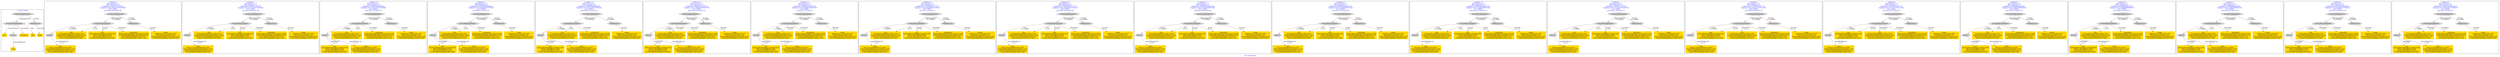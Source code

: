 digraph n0 {
fontcolor="blue"
remincross="true"
label="s16-s-hammer.xml"
subgraph cluster_0 {
label="1-correct model"
n2[style="filled",color="white",fillcolor="lightgray",label="CulturalHeritageObject1"];
n3[shape="plaintext",style="filled",fillcolor="gold",label="year"];
n4[style="filled",color="white",fillcolor="lightgray",label="Person1"];
n5[shape="plaintext",style="filled",fillcolor="gold",label="description"];
n6[shape="plaintext",style="filled",fillcolor="gold",label="title"];
n7[shape="plaintext",style="filled",fillcolor="gold",label="artist"];
n8[style="filled",color="white",fillcolor="lightgray",label="EuropeanaAggregation1"];
n9[style="filled",color="white",fillcolor="lightgray",label="WebResource1"];
n10[shape="plaintext",style="filled",fillcolor="gold",label="image"];
}
subgraph cluster_1 {
label="candidate 0\nlink coherence:1.0\nnode coherence:1.0\nconfidence:0.51891171428708\nmapping score:0.5729705714290266\ncost:7.99942\n-precision:0.88-recall:0.88"
n12[style="filled",color="white",fillcolor="lightgray",label="CulturalHeritageObject1"];
n13[style="filled",color="white",fillcolor="lightgray",label="Person1"];
n14[style="filled",color="white",fillcolor="lightgray",label="EuropeanaAggregation1"];
n15[style="filled",color="white",fillcolor="lightgray",label="WebResource1"];
n16[shape="plaintext",style="filled",fillcolor="gold",label="title\n[CulturalHeritageObject,title,0.379]\n[CulturalHeritageObject,description,0.342]\n[Person,biographicalInformation,0.22]\n[Person,nameOfThePerson,0.058]"];
n17[shape="plaintext",style="filled",fillcolor="gold",label="year\n[CulturalHeritageObject,created,0.387]\n[Person,dateOfBirth,0.295]\n[Person,dateOfDeath,0.231]\n[CulturalHeritageObject,title,0.086]"];
n18[shape="plaintext",style="filled",fillcolor="gold",label="description\n[CulturalHeritageObject,provenance,0.434]\n[CulturalHeritageObject,description,0.217]\n[CulturalHeritageObject,title,0.187]\n[CulturalHeritageObject,extent,0.162]"];
n19[shape="plaintext",style="filled",fillcolor="gold",label="image\n[WebResource,classLink,0.787]\n[Document,classLink,0.122]\n[CulturalHeritageObject,description,0.05]\n[CulturalHeritageObject,extent,0.042]"];
n20[shape="plaintext",style="filled",fillcolor="gold",label="artist\n[Person,nameOfThePerson,0.607]\n[CulturalHeritageObject,description,0.164]\n[Person,biographicalInformation,0.143]\n[CulturalHeritageObject,title,0.086]"];
}
subgraph cluster_2 {
label="candidate 1\nlink coherence:1.0\nnode coherence:1.0\nconfidence:0.51891171428708\nmapping score:0.5729705714290266\ncost:7.99959\n-precision:0.88-recall:0.88"
n22[style="filled",color="white",fillcolor="lightgray",label="CulturalHeritageObject1"];
n23[style="filled",color="white",fillcolor="lightgray",label="Person1"];
n24[style="filled",color="white",fillcolor="lightgray",label="EuropeanaAggregation1"];
n25[style="filled",color="white",fillcolor="lightgray",label="WebResource2"];
n26[shape="plaintext",style="filled",fillcolor="gold",label="image\n[WebResource,classLink,0.787]\n[Document,classLink,0.122]\n[CulturalHeritageObject,description,0.05]\n[CulturalHeritageObject,extent,0.042]"];
n27[shape="plaintext",style="filled",fillcolor="gold",label="title\n[CulturalHeritageObject,title,0.379]\n[CulturalHeritageObject,description,0.342]\n[Person,biographicalInformation,0.22]\n[Person,nameOfThePerson,0.058]"];
n28[shape="plaintext",style="filled",fillcolor="gold",label="year\n[CulturalHeritageObject,created,0.387]\n[Person,dateOfBirth,0.295]\n[Person,dateOfDeath,0.231]\n[CulturalHeritageObject,title,0.086]"];
n29[shape="plaintext",style="filled",fillcolor="gold",label="description\n[CulturalHeritageObject,provenance,0.434]\n[CulturalHeritageObject,description,0.217]\n[CulturalHeritageObject,title,0.187]\n[CulturalHeritageObject,extent,0.162]"];
n30[shape="plaintext",style="filled",fillcolor="gold",label="artist\n[Person,nameOfThePerson,0.607]\n[CulturalHeritageObject,description,0.164]\n[Person,biographicalInformation,0.143]\n[CulturalHeritageObject,title,0.086]"];
}
subgraph cluster_3 {
label="candidate 10\nlink coherence:1.0\nnode coherence:1.0\nconfidence:0.4876006295992406\nmapping score:0.5625335431997468\ncost:7.99942\n-precision:0.75-recall:0.75"
n32[style="filled",color="white",fillcolor="lightgray",label="CulturalHeritageObject1"];
n33[style="filled",color="white",fillcolor="lightgray",label="Person1"];
n34[style="filled",color="white",fillcolor="lightgray",label="EuropeanaAggregation1"];
n35[style="filled",color="white",fillcolor="lightgray",label="WebResource1"];
n36[shape="plaintext",style="filled",fillcolor="gold",label="title\n[CulturalHeritageObject,title,0.379]\n[CulturalHeritageObject,description,0.342]\n[Person,biographicalInformation,0.22]\n[Person,nameOfThePerson,0.058]"];
n37[shape="plaintext",style="filled",fillcolor="gold",label="description\n[CulturalHeritageObject,provenance,0.434]\n[CulturalHeritageObject,description,0.217]\n[CulturalHeritageObject,title,0.187]\n[CulturalHeritageObject,extent,0.162]"];
n38[shape="plaintext",style="filled",fillcolor="gold",label="image\n[WebResource,classLink,0.787]\n[Document,classLink,0.122]\n[CulturalHeritageObject,description,0.05]\n[CulturalHeritageObject,extent,0.042]"];
n39[shape="plaintext",style="filled",fillcolor="gold",label="year\n[CulturalHeritageObject,created,0.387]\n[Person,dateOfBirth,0.295]\n[Person,dateOfDeath,0.231]\n[CulturalHeritageObject,title,0.086]"];
n40[shape="plaintext",style="filled",fillcolor="gold",label="artist\n[Person,nameOfThePerson,0.607]\n[CulturalHeritageObject,description,0.164]\n[Person,biographicalInformation,0.143]\n[CulturalHeritageObject,title,0.086]"];
}
subgraph cluster_4 {
label="candidate 11\nlink coherence:1.0\nnode coherence:1.0\nconfidence:0.4876006295992406\nmapping score:0.5625335431997468\ncost:7.99959\n-precision:0.75-recall:0.75"
n42[style="filled",color="white",fillcolor="lightgray",label="CulturalHeritageObject1"];
n43[style="filled",color="white",fillcolor="lightgray",label="Person1"];
n44[style="filled",color="white",fillcolor="lightgray",label="EuropeanaAggregation1"];
n45[style="filled",color="white",fillcolor="lightgray",label="WebResource2"];
n46[shape="plaintext",style="filled",fillcolor="gold",label="image\n[WebResource,classLink,0.787]\n[Document,classLink,0.122]\n[CulturalHeritageObject,description,0.05]\n[CulturalHeritageObject,extent,0.042]"];
n47[shape="plaintext",style="filled",fillcolor="gold",label="title\n[CulturalHeritageObject,title,0.379]\n[CulturalHeritageObject,description,0.342]\n[Person,biographicalInformation,0.22]\n[Person,nameOfThePerson,0.058]"];
n48[shape="plaintext",style="filled",fillcolor="gold",label="description\n[CulturalHeritageObject,provenance,0.434]\n[CulturalHeritageObject,description,0.217]\n[CulturalHeritageObject,title,0.187]\n[CulturalHeritageObject,extent,0.162]"];
n49[shape="plaintext",style="filled",fillcolor="gold",label="year\n[CulturalHeritageObject,created,0.387]\n[Person,dateOfBirth,0.295]\n[Person,dateOfDeath,0.231]\n[CulturalHeritageObject,title,0.086]"];
n50[shape="plaintext",style="filled",fillcolor="gold",label="artist\n[Person,nameOfThePerson,0.607]\n[CulturalHeritageObject,description,0.164]\n[Person,biographicalInformation,0.143]\n[CulturalHeritageObject,title,0.086]"];
}
subgraph cluster_5 {
label="candidate 12\nlink coherence:1.0\nnode coherence:1.0\nconfidence:0.4876006295992406\nmapping score:0.5625335431997468\ncost:7.99963\n-precision:0.62-recall:0.62"
n52[style="filled",color="white",fillcolor="lightgray",label="CulturalHeritageObject1"];
n53[style="filled",color="white",fillcolor="lightgray",label="Person2"];
n54[style="filled",color="white",fillcolor="lightgray",label="EuropeanaAggregation1"];
n55[style="filled",color="white",fillcolor="lightgray",label="WebResource1"];
n56[shape="plaintext",style="filled",fillcolor="gold",label="title\n[CulturalHeritageObject,title,0.379]\n[CulturalHeritageObject,description,0.342]\n[Person,biographicalInformation,0.22]\n[Person,nameOfThePerson,0.058]"];
n57[shape="plaintext",style="filled",fillcolor="gold",label="image\n[WebResource,classLink,0.787]\n[Document,classLink,0.122]\n[CulturalHeritageObject,description,0.05]\n[CulturalHeritageObject,extent,0.042]"];
n58[shape="plaintext",style="filled",fillcolor="gold",label="year\n[CulturalHeritageObject,created,0.387]\n[Person,dateOfBirth,0.295]\n[Person,dateOfDeath,0.231]\n[CulturalHeritageObject,title,0.086]"];
n59[shape="plaintext",style="filled",fillcolor="gold",label="artist\n[Person,nameOfThePerson,0.607]\n[CulturalHeritageObject,description,0.164]\n[Person,biographicalInformation,0.143]\n[CulturalHeritageObject,title,0.086]"];
n60[shape="plaintext",style="filled",fillcolor="gold",label="description\n[CulturalHeritageObject,provenance,0.434]\n[CulturalHeritageObject,description,0.217]\n[CulturalHeritageObject,title,0.187]\n[CulturalHeritageObject,extent,0.162]"];
}
subgraph cluster_6 {
label="candidate 13\nlink coherence:1.0\nnode coherence:1.0\nconfidence:0.4802541194759379\nmapping score:0.5600847064919793\ncost:7.99942\n-precision:0.62-recall:0.62"
n62[style="filled",color="white",fillcolor="lightgray",label="CulturalHeritageObject1"];
n63[style="filled",color="white",fillcolor="lightgray",label="Person1"];
n64[style="filled",color="white",fillcolor="lightgray",label="EuropeanaAggregation1"];
n65[style="filled",color="white",fillcolor="lightgray",label="WebResource1"];
n66[shape="plaintext",style="filled",fillcolor="gold",label="title\n[CulturalHeritageObject,title,0.379]\n[CulturalHeritageObject,description,0.342]\n[Person,biographicalInformation,0.22]\n[Person,nameOfThePerson,0.058]"];
n67[shape="plaintext",style="filled",fillcolor="gold",label="description\n[CulturalHeritageObject,provenance,0.434]\n[CulturalHeritageObject,description,0.217]\n[CulturalHeritageObject,title,0.187]\n[CulturalHeritageObject,extent,0.162]"];
n68[shape="plaintext",style="filled",fillcolor="gold",label="image\n[WebResource,classLink,0.787]\n[Document,classLink,0.122]\n[CulturalHeritageObject,description,0.05]\n[CulturalHeritageObject,extent,0.042]"];
n69[shape="plaintext",style="filled",fillcolor="gold",label="year\n[CulturalHeritageObject,created,0.387]\n[Person,dateOfBirth,0.295]\n[Person,dateOfDeath,0.231]\n[CulturalHeritageObject,title,0.086]"];
n70[shape="plaintext",style="filled",fillcolor="gold",label="artist\n[Person,nameOfThePerson,0.607]\n[CulturalHeritageObject,description,0.164]\n[Person,biographicalInformation,0.143]\n[CulturalHeritageObject,title,0.086]"];
}
subgraph cluster_7 {
label="candidate 14\nlink coherence:1.0\nnode coherence:1.0\nconfidence:0.4802541194759379\nmapping score:0.5600847064919793\ncost:7.99963\n-precision:0.5-recall:0.5"
n72[style="filled",color="white",fillcolor="lightgray",label="CulturalHeritageObject1"];
n73[style="filled",color="white",fillcolor="lightgray",label="Person2"];
n74[style="filled",color="white",fillcolor="lightgray",label="EuropeanaAggregation1"];
n75[style="filled",color="white",fillcolor="lightgray",label="WebResource1"];
n76[shape="plaintext",style="filled",fillcolor="gold",label="title\n[CulturalHeritageObject,title,0.379]\n[CulturalHeritageObject,description,0.342]\n[Person,biographicalInformation,0.22]\n[Person,nameOfThePerson,0.058]"];
n77[shape="plaintext",style="filled",fillcolor="gold",label="image\n[WebResource,classLink,0.787]\n[Document,classLink,0.122]\n[CulturalHeritageObject,description,0.05]\n[CulturalHeritageObject,extent,0.042]"];
n78[shape="plaintext",style="filled",fillcolor="gold",label="year\n[CulturalHeritageObject,created,0.387]\n[Person,dateOfBirth,0.295]\n[Person,dateOfDeath,0.231]\n[CulturalHeritageObject,title,0.086]"];
n79[shape="plaintext",style="filled",fillcolor="gold",label="artist\n[Person,nameOfThePerson,0.607]\n[CulturalHeritageObject,description,0.164]\n[Person,biographicalInformation,0.143]\n[CulturalHeritageObject,title,0.086]"];
n80[shape="plaintext",style="filled",fillcolor="gold",label="description\n[CulturalHeritageObject,provenance,0.434]\n[CulturalHeritageObject,description,0.217]\n[CulturalHeritageObject,title,0.187]\n[CulturalHeritageObject,extent,0.162]"];
}
subgraph cluster_8 {
label="candidate 15\nlink coherence:1.0\nnode coherence:1.0\nconfidence:0.47543082358173533\nmapping score:0.5584769411939118\ncost:7.99942\n-precision:1.0-recall:1.0"
n82[style="filled",color="white",fillcolor="lightgray",label="CulturalHeritageObject1"];
n83[style="filled",color="white",fillcolor="lightgray",label="Person1"];
n84[style="filled",color="white",fillcolor="lightgray",label="EuropeanaAggregation1"];
n85[style="filled",color="white",fillcolor="lightgray",label="WebResource1"];
n86[shape="plaintext",style="filled",fillcolor="gold",label="title\n[CulturalHeritageObject,title,0.379]\n[CulturalHeritageObject,description,0.342]\n[Person,biographicalInformation,0.22]\n[Person,nameOfThePerson,0.058]"];
n87[shape="plaintext",style="filled",fillcolor="gold",label="year\n[CulturalHeritageObject,created,0.387]\n[Person,dateOfBirth,0.295]\n[Person,dateOfDeath,0.231]\n[CulturalHeritageObject,title,0.086]"];
n88[shape="plaintext",style="filled",fillcolor="gold",label="description\n[CulturalHeritageObject,provenance,0.434]\n[CulturalHeritageObject,description,0.217]\n[CulturalHeritageObject,title,0.187]\n[CulturalHeritageObject,extent,0.162]"];
n89[shape="plaintext",style="filled",fillcolor="gold",label="image\n[WebResource,classLink,0.787]\n[Document,classLink,0.122]\n[CulturalHeritageObject,description,0.05]\n[CulturalHeritageObject,extent,0.042]"];
n90[shape="plaintext",style="filled",fillcolor="gold",label="artist\n[Person,nameOfThePerson,0.607]\n[CulturalHeritageObject,description,0.164]\n[Person,biographicalInformation,0.143]\n[CulturalHeritageObject,title,0.086]"];
}
subgraph cluster_9 {
label="candidate 16\nlink coherence:1.0\nnode coherence:1.0\nconfidence:0.47543082358173533\nmapping score:0.5584769411939118\ncost:7.99963\n-precision:0.88-recall:0.88"
n92[style="filled",color="white",fillcolor="lightgray",label="CulturalHeritageObject1"];
n93[style="filled",color="white",fillcolor="lightgray",label="Person2"];
n94[style="filled",color="white",fillcolor="lightgray",label="EuropeanaAggregation1"];
n95[style="filled",color="white",fillcolor="lightgray",label="WebResource1"];
n96[shape="plaintext",style="filled",fillcolor="gold",label="title\n[CulturalHeritageObject,title,0.379]\n[CulturalHeritageObject,description,0.342]\n[Person,biographicalInformation,0.22]\n[Person,nameOfThePerson,0.058]"];
n97[shape="plaintext",style="filled",fillcolor="gold",label="year\n[CulturalHeritageObject,created,0.387]\n[Person,dateOfBirth,0.295]\n[Person,dateOfDeath,0.231]\n[CulturalHeritageObject,title,0.086]"];
n98[shape="plaintext",style="filled",fillcolor="gold",label="description\n[CulturalHeritageObject,provenance,0.434]\n[CulturalHeritageObject,description,0.217]\n[CulturalHeritageObject,title,0.187]\n[CulturalHeritageObject,extent,0.162]"];
n99[shape="plaintext",style="filled",fillcolor="gold",label="image\n[WebResource,classLink,0.787]\n[Document,classLink,0.122]\n[CulturalHeritageObject,description,0.05]\n[CulturalHeritageObject,extent,0.042]"];
n100[shape="plaintext",style="filled",fillcolor="gold",label="artist\n[Person,nameOfThePerson,0.607]\n[CulturalHeritageObject,description,0.164]\n[Person,biographicalInformation,0.143]\n[CulturalHeritageObject,title,0.086]"];
}
subgraph cluster_10 {
label="candidate 17\nlink coherence:1.0\nnode coherence:1.0\nconfidence:0.46455027802087184\nmapping score:0.554850092673624\ncost:7.99942\n-precision:0.88-recall:0.88"
n102[style="filled",color="white",fillcolor="lightgray",label="CulturalHeritageObject1"];
n103[style="filled",color="white",fillcolor="lightgray",label="Person1"];
n104[style="filled",color="white",fillcolor="lightgray",label="EuropeanaAggregation1"];
n105[style="filled",color="white",fillcolor="lightgray",label="WebResource1"];
n106[shape="plaintext",style="filled",fillcolor="gold",label="title\n[CulturalHeritageObject,title,0.379]\n[CulturalHeritageObject,description,0.342]\n[Person,biographicalInformation,0.22]\n[Person,nameOfThePerson,0.058]"];
n107[shape="plaintext",style="filled",fillcolor="gold",label="year\n[CulturalHeritageObject,created,0.387]\n[Person,dateOfBirth,0.295]\n[Person,dateOfDeath,0.231]\n[CulturalHeritageObject,title,0.086]"];
n108[shape="plaintext",style="filled",fillcolor="gold",label="image\n[WebResource,classLink,0.787]\n[Document,classLink,0.122]\n[CulturalHeritageObject,description,0.05]\n[CulturalHeritageObject,extent,0.042]"];
n109[shape="plaintext",style="filled",fillcolor="gold",label="description\n[CulturalHeritageObject,provenance,0.434]\n[CulturalHeritageObject,description,0.217]\n[CulturalHeritageObject,title,0.187]\n[CulturalHeritageObject,extent,0.162]"];
n110[shape="plaintext",style="filled",fillcolor="gold",label="artist\n[Person,nameOfThePerson,0.607]\n[CulturalHeritageObject,description,0.164]\n[Person,biographicalInformation,0.143]\n[CulturalHeritageObject,title,0.086]"];
}
subgraph cluster_11 {
label="candidate 18\nlink coherence:1.0\nnode coherence:1.0\nconfidence:0.46455027802087184\nmapping score:0.554850092673624\ncost:7.99959\n-precision:0.88-recall:0.88"
n112[style="filled",color="white",fillcolor="lightgray",label="CulturalHeritageObject1"];
n113[style="filled",color="white",fillcolor="lightgray",label="Person1"];
n114[style="filled",color="white",fillcolor="lightgray",label="EuropeanaAggregation1"];
n115[style="filled",color="white",fillcolor="lightgray",label="WebResource2"];
n116[shape="plaintext",style="filled",fillcolor="gold",label="image\n[WebResource,classLink,0.787]\n[Document,classLink,0.122]\n[CulturalHeritageObject,description,0.05]\n[CulturalHeritageObject,extent,0.042]"];
n117[shape="plaintext",style="filled",fillcolor="gold",label="title\n[CulturalHeritageObject,title,0.379]\n[CulturalHeritageObject,description,0.342]\n[Person,biographicalInformation,0.22]\n[Person,nameOfThePerson,0.058]"];
n118[shape="plaintext",style="filled",fillcolor="gold",label="year\n[CulturalHeritageObject,created,0.387]\n[Person,dateOfBirth,0.295]\n[Person,dateOfDeath,0.231]\n[CulturalHeritageObject,title,0.086]"];
n119[shape="plaintext",style="filled",fillcolor="gold",label="description\n[CulturalHeritageObject,provenance,0.434]\n[CulturalHeritageObject,description,0.217]\n[CulturalHeritageObject,title,0.187]\n[CulturalHeritageObject,extent,0.162]"];
n120[shape="plaintext",style="filled",fillcolor="gold",label="artist\n[Person,nameOfThePerson,0.607]\n[CulturalHeritageObject,description,0.164]\n[Person,biographicalInformation,0.143]\n[CulturalHeritageObject,title,0.086]"];
}
subgraph cluster_12 {
label="candidate 19\nlink coherence:1.0\nnode coherence:1.0\nconfidence:0.46455027802087184\nmapping score:0.554850092673624\ncost:7.99963\n-precision:0.75-recall:0.75"
n122[style="filled",color="white",fillcolor="lightgray",label="CulturalHeritageObject1"];
n123[style="filled",color="white",fillcolor="lightgray",label="Person2"];
n124[style="filled",color="white",fillcolor="lightgray",label="EuropeanaAggregation1"];
n125[style="filled",color="white",fillcolor="lightgray",label="WebResource1"];
n126[shape="plaintext",style="filled",fillcolor="gold",label="title\n[CulturalHeritageObject,title,0.379]\n[CulturalHeritageObject,description,0.342]\n[Person,biographicalInformation,0.22]\n[Person,nameOfThePerson,0.058]"];
n127[shape="plaintext",style="filled",fillcolor="gold",label="year\n[CulturalHeritageObject,created,0.387]\n[Person,dateOfBirth,0.295]\n[Person,dateOfDeath,0.231]\n[CulturalHeritageObject,title,0.086]"];
n128[shape="plaintext",style="filled",fillcolor="gold",label="image\n[WebResource,classLink,0.787]\n[Document,classLink,0.122]\n[CulturalHeritageObject,description,0.05]\n[CulturalHeritageObject,extent,0.042]"];
n129[shape="plaintext",style="filled",fillcolor="gold",label="artist\n[Person,nameOfThePerson,0.607]\n[CulturalHeritageObject,description,0.164]\n[Person,biographicalInformation,0.143]\n[CulturalHeritageObject,title,0.086]"];
n130[shape="plaintext",style="filled",fillcolor="gold",label="description\n[CulturalHeritageObject,provenance,0.434]\n[CulturalHeritageObject,description,0.217]\n[CulturalHeritageObject,title,0.187]\n[CulturalHeritageObject,extent,0.162]"];
}
subgraph cluster_13 {
label="candidate 2\nlink coherence:1.0\nnode coherence:1.0\nconfidence:0.51891171428708\nmapping score:0.5729705714290266\ncost:7.99963\n-precision:0.75-recall:0.75"
n132[style="filled",color="white",fillcolor="lightgray",label="CulturalHeritageObject1"];
n133[style="filled",color="white",fillcolor="lightgray",label="Person2"];
n134[style="filled",color="white",fillcolor="lightgray",label="EuropeanaAggregation1"];
n135[style="filled",color="white",fillcolor="lightgray",label="WebResource1"];
n136[shape="plaintext",style="filled",fillcolor="gold",label="title\n[CulturalHeritageObject,title,0.379]\n[CulturalHeritageObject,description,0.342]\n[Person,biographicalInformation,0.22]\n[Person,nameOfThePerson,0.058]"];
n137[shape="plaintext",style="filled",fillcolor="gold",label="year\n[CulturalHeritageObject,created,0.387]\n[Person,dateOfBirth,0.295]\n[Person,dateOfDeath,0.231]\n[CulturalHeritageObject,title,0.086]"];
n138[shape="plaintext",style="filled",fillcolor="gold",label="image\n[WebResource,classLink,0.787]\n[Document,classLink,0.122]\n[CulturalHeritageObject,description,0.05]\n[CulturalHeritageObject,extent,0.042]"];
n139[shape="plaintext",style="filled",fillcolor="gold",label="artist\n[Person,nameOfThePerson,0.607]\n[CulturalHeritageObject,description,0.164]\n[Person,biographicalInformation,0.143]\n[CulturalHeritageObject,title,0.086]"];
n140[shape="plaintext",style="filled",fillcolor="gold",label="description\n[CulturalHeritageObject,provenance,0.434]\n[CulturalHeritageObject,description,0.217]\n[CulturalHeritageObject,title,0.187]\n[CulturalHeritageObject,extent,0.162]"];
}
subgraph cluster_14 {
label="candidate 3\nlink coherence:1.0\nnode coherence:1.0\nconfidence:0.5115652041637773\nmapping score:0.5705217347212591\ncost:7.99942\n-precision:0.75-recall:0.75"
n142[style="filled",color="white",fillcolor="lightgray",label="CulturalHeritageObject1"];
n143[style="filled",color="white",fillcolor="lightgray",label="Person1"];
n144[style="filled",color="white",fillcolor="lightgray",label="EuropeanaAggregation1"];
n145[style="filled",color="white",fillcolor="lightgray",label="WebResource1"];
n146[shape="plaintext",style="filled",fillcolor="gold",label="year\n[CulturalHeritageObject,created,0.387]\n[Person,dateOfBirth,0.295]\n[Person,dateOfDeath,0.231]\n[CulturalHeritageObject,title,0.086]"];
n147[shape="plaintext",style="filled",fillcolor="gold",label="title\n[CulturalHeritageObject,title,0.379]\n[CulturalHeritageObject,description,0.342]\n[Person,biographicalInformation,0.22]\n[Person,nameOfThePerson,0.058]"];
n148[shape="plaintext",style="filled",fillcolor="gold",label="description\n[CulturalHeritageObject,provenance,0.434]\n[CulturalHeritageObject,description,0.217]\n[CulturalHeritageObject,title,0.187]\n[CulturalHeritageObject,extent,0.162]"];
n149[shape="plaintext",style="filled",fillcolor="gold",label="image\n[WebResource,classLink,0.787]\n[Document,classLink,0.122]\n[CulturalHeritageObject,description,0.05]\n[CulturalHeritageObject,extent,0.042]"];
n150[shape="plaintext",style="filled",fillcolor="gold",label="artist\n[Person,nameOfThePerson,0.607]\n[CulturalHeritageObject,description,0.164]\n[Person,biographicalInformation,0.143]\n[CulturalHeritageObject,title,0.086]"];
}
subgraph cluster_15 {
label="candidate 4\nlink coherence:1.0\nnode coherence:1.0\nconfidence:0.5115652041637773\nmapping score:0.5705217347212591\ncost:7.99963\n-precision:0.62-recall:0.62"
n152[style="filled",color="white",fillcolor="lightgray",label="CulturalHeritageObject1"];
n153[style="filled",color="white",fillcolor="lightgray",label="Person2"];
n154[style="filled",color="white",fillcolor="lightgray",label="EuropeanaAggregation1"];
n155[style="filled",color="white",fillcolor="lightgray",label="WebResource1"];
n156[shape="plaintext",style="filled",fillcolor="gold",label="year\n[CulturalHeritageObject,created,0.387]\n[Person,dateOfBirth,0.295]\n[Person,dateOfDeath,0.231]\n[CulturalHeritageObject,title,0.086]"];
n157[shape="plaintext",style="filled",fillcolor="gold",label="title\n[CulturalHeritageObject,title,0.379]\n[CulturalHeritageObject,description,0.342]\n[Person,biographicalInformation,0.22]\n[Person,nameOfThePerson,0.058]"];
n158[shape="plaintext",style="filled",fillcolor="gold",label="image\n[WebResource,classLink,0.787]\n[Document,classLink,0.122]\n[CulturalHeritageObject,description,0.05]\n[CulturalHeritageObject,extent,0.042]"];
n159[shape="plaintext",style="filled",fillcolor="gold",label="artist\n[Person,nameOfThePerson,0.607]\n[CulturalHeritageObject,description,0.164]\n[Person,biographicalInformation,0.143]\n[CulturalHeritageObject,title,0.086]"];
n160[shape="plaintext",style="filled",fillcolor="gold",label="description\n[CulturalHeritageObject,provenance,0.434]\n[CulturalHeritageObject,description,0.217]\n[CulturalHeritageObject,title,0.187]\n[CulturalHeritageObject,extent,0.162]"];
}
subgraph cluster_16 {
label="candidate 5\nlink coherence:1.0\nnode coherence:1.0\nconfidence:0.500486904018597\nmapping score:0.566828968006199\ncost:7.99942\n-precision:0.75-recall:0.75"
n162[style="filled",color="white",fillcolor="lightgray",label="CulturalHeritageObject1"];
n163[style="filled",color="white",fillcolor="lightgray",label="Person1"];
n164[style="filled",color="white",fillcolor="lightgray",label="EuropeanaAggregation1"];
n165[style="filled",color="white",fillcolor="lightgray",label="WebResource1"];
n166[shape="plaintext",style="filled",fillcolor="gold",label="title\n[CulturalHeritageObject,title,0.379]\n[CulturalHeritageObject,description,0.342]\n[Person,biographicalInformation,0.22]\n[Person,nameOfThePerson,0.058]"];
n167[shape="plaintext",style="filled",fillcolor="gold",label="year\n[CulturalHeritageObject,created,0.387]\n[Person,dateOfBirth,0.295]\n[Person,dateOfDeath,0.231]\n[CulturalHeritageObject,title,0.086]"];
n168[shape="plaintext",style="filled",fillcolor="gold",label="description\n[CulturalHeritageObject,provenance,0.434]\n[CulturalHeritageObject,description,0.217]\n[CulturalHeritageObject,title,0.187]\n[CulturalHeritageObject,extent,0.162]"];
n169[shape="plaintext",style="filled",fillcolor="gold",label="image\n[WebResource,classLink,0.787]\n[Document,classLink,0.122]\n[CulturalHeritageObject,description,0.05]\n[CulturalHeritageObject,extent,0.042]"];
n170[shape="plaintext",style="filled",fillcolor="gold",label="artist\n[Person,nameOfThePerson,0.607]\n[CulturalHeritageObject,description,0.164]\n[Person,biographicalInformation,0.143]\n[CulturalHeritageObject,title,0.086]"];
}
subgraph cluster_17 {
label="candidate 6\nlink coherence:1.0\nnode coherence:1.0\nconfidence:0.500486904018597\nmapping score:0.566828968006199\ncost:7.99959\n-precision:0.75-recall:0.75"
n172[style="filled",color="white",fillcolor="lightgray",label="CulturalHeritageObject1"];
n173[style="filled",color="white",fillcolor="lightgray",label="Person1"];
n174[style="filled",color="white",fillcolor="lightgray",label="EuropeanaAggregation1"];
n175[style="filled",color="white",fillcolor="lightgray",label="WebResource2"];
n176[shape="plaintext",style="filled",fillcolor="gold",label="image\n[WebResource,classLink,0.787]\n[Document,classLink,0.122]\n[CulturalHeritageObject,description,0.05]\n[CulturalHeritageObject,extent,0.042]"];
n177[shape="plaintext",style="filled",fillcolor="gold",label="title\n[CulturalHeritageObject,title,0.379]\n[CulturalHeritageObject,description,0.342]\n[Person,biographicalInformation,0.22]\n[Person,nameOfThePerson,0.058]"];
n178[shape="plaintext",style="filled",fillcolor="gold",label="year\n[CulturalHeritageObject,created,0.387]\n[Person,dateOfBirth,0.295]\n[Person,dateOfDeath,0.231]\n[CulturalHeritageObject,title,0.086]"];
n179[shape="plaintext",style="filled",fillcolor="gold",label="description\n[CulturalHeritageObject,provenance,0.434]\n[CulturalHeritageObject,description,0.217]\n[CulturalHeritageObject,title,0.187]\n[CulturalHeritageObject,extent,0.162]"];
n180[shape="plaintext",style="filled",fillcolor="gold",label="artist\n[Person,nameOfThePerson,0.607]\n[CulturalHeritageObject,description,0.164]\n[Person,biographicalInformation,0.143]\n[CulturalHeritageObject,title,0.086]"];
}
subgraph cluster_18 {
label="candidate 7\nlink coherence:1.0\nnode coherence:1.0\nconfidence:0.500486904018597\nmapping score:0.566828968006199\ncost:7.99963\n-precision:0.62-recall:0.62"
n182[style="filled",color="white",fillcolor="lightgray",label="CulturalHeritageObject1"];
n183[style="filled",color="white",fillcolor="lightgray",label="Person2"];
n184[style="filled",color="white",fillcolor="lightgray",label="EuropeanaAggregation1"];
n185[style="filled",color="white",fillcolor="lightgray",label="WebResource1"];
n186[shape="plaintext",style="filled",fillcolor="gold",label="title\n[CulturalHeritageObject,title,0.379]\n[CulturalHeritageObject,description,0.342]\n[Person,biographicalInformation,0.22]\n[Person,nameOfThePerson,0.058]"];
n187[shape="plaintext",style="filled",fillcolor="gold",label="image\n[WebResource,classLink,0.787]\n[Document,classLink,0.122]\n[CulturalHeritageObject,description,0.05]\n[CulturalHeritageObject,extent,0.042]"];
n188[shape="plaintext",style="filled",fillcolor="gold",label="year\n[CulturalHeritageObject,created,0.387]\n[Person,dateOfBirth,0.295]\n[Person,dateOfDeath,0.231]\n[CulturalHeritageObject,title,0.086]"];
n189[shape="plaintext",style="filled",fillcolor="gold",label="artist\n[Person,nameOfThePerson,0.607]\n[CulturalHeritageObject,description,0.164]\n[Person,biographicalInformation,0.143]\n[CulturalHeritageObject,title,0.086]"];
n190[shape="plaintext",style="filled",fillcolor="gold",label="description\n[CulturalHeritageObject,provenance,0.434]\n[CulturalHeritageObject,description,0.217]\n[CulturalHeritageObject,title,0.187]\n[CulturalHeritageObject,extent,0.162]"];
}
subgraph cluster_19 {
label="candidate 8\nlink coherence:1.0\nnode coherence:1.0\nconfidence:0.49314039389529424\nmapping score:0.5643801312984315\ncost:7.99942\n-precision:0.62-recall:0.62"
n192[style="filled",color="white",fillcolor="lightgray",label="CulturalHeritageObject1"];
n193[style="filled",color="white",fillcolor="lightgray",label="Person1"];
n194[style="filled",color="white",fillcolor="lightgray",label="EuropeanaAggregation1"];
n195[style="filled",color="white",fillcolor="lightgray",label="WebResource1"];
n196[shape="plaintext",style="filled",fillcolor="gold",label="year\n[CulturalHeritageObject,created,0.387]\n[Person,dateOfBirth,0.295]\n[Person,dateOfDeath,0.231]\n[CulturalHeritageObject,title,0.086]"];
n197[shape="plaintext",style="filled",fillcolor="gold",label="title\n[CulturalHeritageObject,title,0.379]\n[CulturalHeritageObject,description,0.342]\n[Person,biographicalInformation,0.22]\n[Person,nameOfThePerson,0.058]"];
n198[shape="plaintext",style="filled",fillcolor="gold",label="description\n[CulturalHeritageObject,provenance,0.434]\n[CulturalHeritageObject,description,0.217]\n[CulturalHeritageObject,title,0.187]\n[CulturalHeritageObject,extent,0.162]"];
n199[shape="plaintext",style="filled",fillcolor="gold",label="image\n[WebResource,classLink,0.787]\n[Document,classLink,0.122]\n[CulturalHeritageObject,description,0.05]\n[CulturalHeritageObject,extent,0.042]"];
n200[shape="plaintext",style="filled",fillcolor="gold",label="artist\n[Person,nameOfThePerson,0.607]\n[CulturalHeritageObject,description,0.164]\n[Person,biographicalInformation,0.143]\n[CulturalHeritageObject,title,0.086]"];
}
subgraph cluster_20 {
label="candidate 9\nlink coherence:1.0\nnode coherence:1.0\nconfidence:0.49314039389529424\nmapping score:0.5643801312984315\ncost:7.99963\n-precision:0.5-recall:0.5"
n202[style="filled",color="white",fillcolor="lightgray",label="CulturalHeritageObject1"];
n203[style="filled",color="white",fillcolor="lightgray",label="Person2"];
n204[style="filled",color="white",fillcolor="lightgray",label="EuropeanaAggregation1"];
n205[style="filled",color="white",fillcolor="lightgray",label="WebResource1"];
n206[shape="plaintext",style="filled",fillcolor="gold",label="title\n[CulturalHeritageObject,title,0.379]\n[CulturalHeritageObject,description,0.342]\n[Person,biographicalInformation,0.22]\n[Person,nameOfThePerson,0.058]"];
n207[shape="plaintext",style="filled",fillcolor="gold",label="image\n[WebResource,classLink,0.787]\n[Document,classLink,0.122]\n[CulturalHeritageObject,description,0.05]\n[CulturalHeritageObject,extent,0.042]"];
n208[shape="plaintext",style="filled",fillcolor="gold",label="year\n[CulturalHeritageObject,created,0.387]\n[Person,dateOfBirth,0.295]\n[Person,dateOfDeath,0.231]\n[CulturalHeritageObject,title,0.086]"];
n209[shape="plaintext",style="filled",fillcolor="gold",label="artist\n[Person,nameOfThePerson,0.607]\n[CulturalHeritageObject,description,0.164]\n[Person,biographicalInformation,0.143]\n[CulturalHeritageObject,title,0.086]"];
n210[shape="plaintext",style="filled",fillcolor="gold",label="description\n[CulturalHeritageObject,provenance,0.434]\n[CulturalHeritageObject,description,0.217]\n[CulturalHeritageObject,title,0.187]\n[CulturalHeritageObject,extent,0.162]"];
}
n2 -> n3[color="brown",fontcolor="black",label="created"]
n2 -> n4[color="brown",fontcolor="black",label="creator"]
n2 -> n5[color="brown",fontcolor="black",label="description"]
n2 -> n6[color="brown",fontcolor="black",label="title"]
n4 -> n7[color="brown",fontcolor="black",label="nameOfThePerson"]
n8 -> n2[color="brown",fontcolor="black",label="aggregatedCHO"]
n8 -> n9[color="brown",fontcolor="black",label="hasView"]
n9 -> n10[color="brown",fontcolor="black",label="classLink"]
n12 -> n13[color="brown",fontcolor="black",label="creator\nw=0.99978"]
n14 -> n12[color="brown",fontcolor="black",label="aggregatedCHO\nw=0.99982"]
n14 -> n15[color="brown",fontcolor="black",label="hasView\nw=0.99982"]
n12 -> n16[color="brown",fontcolor="black",label="title\nw=1.0"]
n12 -> n17[color="brown",fontcolor="black",label="created\nw=1.0"]
n12 -> n18[color="brown",fontcolor="black",label="provenance\nw=1.0"]
n15 -> n19[color="brown",fontcolor="black",label="classLink\nw=1.0"]
n13 -> n20[color="brown",fontcolor="black",label="nameOfThePerson\nw=1.0"]
n22 -> n23[color="brown",fontcolor="black",label="creator\nw=0.99978"]
n24 -> n22[color="brown",fontcolor="black",label="aggregatedCHO\nw=0.99982"]
n24 -> n25[color="brown",fontcolor="black",label="hasView\nw=0.99999"]
n25 -> n26[color="brown",fontcolor="black",label="classLink\nw=1.0"]
n22 -> n27[color="brown",fontcolor="black",label="title\nw=1.0"]
n22 -> n28[color="brown",fontcolor="black",label="created\nw=1.0"]
n22 -> n29[color="brown",fontcolor="black",label="provenance\nw=1.0"]
n23 -> n30[color="brown",fontcolor="black",label="nameOfThePerson\nw=1.0"]
n32 -> n33[color="brown",fontcolor="black",label="creator\nw=0.99978"]
n34 -> n32[color="brown",fontcolor="black",label="aggregatedCHO\nw=0.99982"]
n34 -> n35[color="brown",fontcolor="black",label="hasView\nw=0.99982"]
n32 -> n36[color="brown",fontcolor="black",label="title\nw=1.0"]
n32 -> n37[color="brown",fontcolor="black",label="provenance\nw=1.0"]
n35 -> n38[color="brown",fontcolor="black",label="classLink\nw=1.0"]
n33 -> n39[color="brown",fontcolor="black",label="dateOfDeath\nw=1.0"]
n33 -> n40[color="brown",fontcolor="black",label="nameOfThePerson\nw=1.0"]
n42 -> n43[color="brown",fontcolor="black",label="creator\nw=0.99978"]
n44 -> n42[color="brown",fontcolor="black",label="aggregatedCHO\nw=0.99982"]
n44 -> n45[color="brown",fontcolor="black",label="hasView\nw=0.99999"]
n45 -> n46[color="brown",fontcolor="black",label="classLink\nw=1.0"]
n42 -> n47[color="brown",fontcolor="black",label="title\nw=1.0"]
n42 -> n48[color="brown",fontcolor="black",label="provenance\nw=1.0"]
n43 -> n49[color="brown",fontcolor="black",label="dateOfDeath\nw=1.0"]
n43 -> n50[color="brown",fontcolor="black",label="nameOfThePerson\nw=1.0"]
n52 -> n53[color="brown",fontcolor="black",label="sitter\nw=0.99999"]
n54 -> n52[color="brown",fontcolor="black",label="aggregatedCHO\nw=0.99982"]
n54 -> n55[color="brown",fontcolor="black",label="hasView\nw=0.99982"]
n52 -> n56[color="brown",fontcolor="black",label="title\nw=1.0"]
n55 -> n57[color="brown",fontcolor="black",label="classLink\nw=1.0"]
n53 -> n58[color="brown",fontcolor="black",label="dateOfDeath\nw=1.0"]
n53 -> n59[color="brown",fontcolor="black",label="nameOfThePerson\nw=1.0"]
n52 -> n60[color="brown",fontcolor="black",label="provenance\nw=1.0"]
n62 -> n63[color="brown",fontcolor="black",label="creator\nw=0.99978"]
n64 -> n62[color="brown",fontcolor="black",label="aggregatedCHO\nw=0.99982"]
n64 -> n65[color="brown",fontcolor="black",label="hasView\nw=0.99982"]
n62 -> n66[color="brown",fontcolor="black",label="description\nw=1.0"]
n62 -> n67[color="brown",fontcolor="black",label="provenance\nw=1.0"]
n65 -> n68[color="brown",fontcolor="black",label="classLink\nw=1.0"]
n63 -> n69[color="brown",fontcolor="black",label="dateOfDeath\nw=1.0"]
n63 -> n70[color="brown",fontcolor="black",label="nameOfThePerson\nw=1.0"]
n72 -> n73[color="brown",fontcolor="black",label="sitter\nw=0.99999"]
n74 -> n72[color="brown",fontcolor="black",label="aggregatedCHO\nw=0.99982"]
n74 -> n75[color="brown",fontcolor="black",label="hasView\nw=0.99982"]
n72 -> n76[color="brown",fontcolor="black",label="description\nw=1.0"]
n75 -> n77[color="brown",fontcolor="black",label="classLink\nw=1.0"]
n73 -> n78[color="brown",fontcolor="black",label="dateOfDeath\nw=1.0"]
n73 -> n79[color="brown",fontcolor="black",label="nameOfThePerson\nw=1.0"]
n72 -> n80[color="brown",fontcolor="black",label="provenance\nw=1.0"]
n82 -> n83[color="brown",fontcolor="black",label="creator\nw=0.99978"]
n84 -> n82[color="brown",fontcolor="black",label="aggregatedCHO\nw=0.99982"]
n84 -> n85[color="brown",fontcolor="black",label="hasView\nw=0.99982"]
n82 -> n86[color="brown",fontcolor="black",label="title\nw=1.0"]
n82 -> n87[color="brown",fontcolor="black",label="created\nw=1.0"]
n82 -> n88[color="brown",fontcolor="black",label="description\nw=1.0"]
n85 -> n89[color="brown",fontcolor="black",label="classLink\nw=1.0"]
n83 -> n90[color="brown",fontcolor="black",label="nameOfThePerson\nw=1.0"]
n92 -> n93[color="brown",fontcolor="black",label="sitter\nw=0.99999"]
n94 -> n92[color="brown",fontcolor="black",label="aggregatedCHO\nw=0.99982"]
n94 -> n95[color="brown",fontcolor="black",label="hasView\nw=0.99982"]
n92 -> n96[color="brown",fontcolor="black",label="title\nw=1.0"]
n92 -> n97[color="brown",fontcolor="black",label="created\nw=1.0"]
n92 -> n98[color="brown",fontcolor="black",label="description\nw=1.0"]
n95 -> n99[color="brown",fontcolor="black",label="classLink\nw=1.0"]
n93 -> n100[color="brown",fontcolor="black",label="nameOfThePerson\nw=1.0"]
n102 -> n103[color="brown",fontcolor="black",label="creator\nw=0.99978"]
n104 -> n102[color="brown",fontcolor="black",label="aggregatedCHO\nw=0.99982"]
n104 -> n105[color="brown",fontcolor="black",label="hasView\nw=0.99982"]
n102 -> n106[color="brown",fontcolor="black",label="title\nw=1.0"]
n102 -> n107[color="brown",fontcolor="black",label="created\nw=1.0"]
n105 -> n108[color="brown",fontcolor="black",label="classLink\nw=1.0"]
n102 -> n109[color="brown",fontcolor="black",label="extent\nw=1.0"]
n103 -> n110[color="brown",fontcolor="black",label="nameOfThePerson\nw=1.0"]
n112 -> n113[color="brown",fontcolor="black",label="creator\nw=0.99978"]
n114 -> n112[color="brown",fontcolor="black",label="aggregatedCHO\nw=0.99982"]
n114 -> n115[color="brown",fontcolor="black",label="hasView\nw=0.99999"]
n115 -> n116[color="brown",fontcolor="black",label="classLink\nw=1.0"]
n112 -> n117[color="brown",fontcolor="black",label="title\nw=1.0"]
n112 -> n118[color="brown",fontcolor="black",label="created\nw=1.0"]
n112 -> n119[color="brown",fontcolor="black",label="extent\nw=1.0"]
n113 -> n120[color="brown",fontcolor="black",label="nameOfThePerson\nw=1.0"]
n122 -> n123[color="brown",fontcolor="black",label="sitter\nw=0.99999"]
n124 -> n122[color="brown",fontcolor="black",label="aggregatedCHO\nw=0.99982"]
n124 -> n125[color="brown",fontcolor="black",label="hasView\nw=0.99982"]
n122 -> n126[color="brown",fontcolor="black",label="title\nw=1.0"]
n122 -> n127[color="brown",fontcolor="black",label="created\nw=1.0"]
n125 -> n128[color="brown",fontcolor="black",label="classLink\nw=1.0"]
n123 -> n129[color="brown",fontcolor="black",label="nameOfThePerson\nw=1.0"]
n122 -> n130[color="brown",fontcolor="black",label="extent\nw=1.0"]
n132 -> n133[color="brown",fontcolor="black",label="sitter\nw=0.99999"]
n134 -> n132[color="brown",fontcolor="black",label="aggregatedCHO\nw=0.99982"]
n134 -> n135[color="brown",fontcolor="black",label="hasView\nw=0.99982"]
n132 -> n136[color="brown",fontcolor="black",label="title\nw=1.0"]
n132 -> n137[color="brown",fontcolor="black",label="created\nw=1.0"]
n135 -> n138[color="brown",fontcolor="black",label="classLink\nw=1.0"]
n133 -> n139[color="brown",fontcolor="black",label="nameOfThePerson\nw=1.0"]
n132 -> n140[color="brown",fontcolor="black",label="provenance\nw=1.0"]
n142 -> n143[color="brown",fontcolor="black",label="creator\nw=0.99978"]
n144 -> n142[color="brown",fontcolor="black",label="aggregatedCHO\nw=0.99982"]
n144 -> n145[color="brown",fontcolor="black",label="hasView\nw=0.99982"]
n142 -> n146[color="brown",fontcolor="black",label="created\nw=1.0"]
n142 -> n147[color="brown",fontcolor="black",label="description\nw=1.0"]
n142 -> n148[color="brown",fontcolor="black",label="provenance\nw=1.0"]
n145 -> n149[color="brown",fontcolor="black",label="classLink\nw=1.0"]
n143 -> n150[color="brown",fontcolor="black",label="nameOfThePerson\nw=1.0"]
n152 -> n153[color="brown",fontcolor="black",label="sitter\nw=0.99999"]
n154 -> n152[color="brown",fontcolor="black",label="aggregatedCHO\nw=0.99982"]
n154 -> n155[color="brown",fontcolor="black",label="hasView\nw=0.99982"]
n152 -> n156[color="brown",fontcolor="black",label="created\nw=1.0"]
n152 -> n157[color="brown",fontcolor="black",label="description\nw=1.0"]
n155 -> n158[color="brown",fontcolor="black",label="classLink\nw=1.0"]
n153 -> n159[color="brown",fontcolor="black",label="nameOfThePerson\nw=1.0"]
n152 -> n160[color="brown",fontcolor="black",label="provenance\nw=1.0"]
n162 -> n163[color="brown",fontcolor="black",label="creator\nw=0.99978"]
n164 -> n162[color="brown",fontcolor="black",label="aggregatedCHO\nw=0.99982"]
n164 -> n165[color="brown",fontcolor="black",label="hasView\nw=0.99982"]
n162 -> n166[color="brown",fontcolor="black",label="title\nw=1.0"]
n163 -> n167[color="brown",fontcolor="black",label="dateOfBirth\nw=1.0"]
n162 -> n168[color="brown",fontcolor="black",label="provenance\nw=1.0"]
n165 -> n169[color="brown",fontcolor="black",label="classLink\nw=1.0"]
n163 -> n170[color="brown",fontcolor="black",label="nameOfThePerson\nw=1.0"]
n172 -> n173[color="brown",fontcolor="black",label="creator\nw=0.99978"]
n174 -> n172[color="brown",fontcolor="black",label="aggregatedCHO\nw=0.99982"]
n174 -> n175[color="brown",fontcolor="black",label="hasView\nw=0.99999"]
n175 -> n176[color="brown",fontcolor="black",label="classLink\nw=1.0"]
n172 -> n177[color="brown",fontcolor="black",label="title\nw=1.0"]
n173 -> n178[color="brown",fontcolor="black",label="dateOfBirth\nw=1.0"]
n172 -> n179[color="brown",fontcolor="black",label="provenance\nw=1.0"]
n173 -> n180[color="brown",fontcolor="black",label="nameOfThePerson\nw=1.0"]
n182 -> n183[color="brown",fontcolor="black",label="sitter\nw=0.99999"]
n184 -> n182[color="brown",fontcolor="black",label="aggregatedCHO\nw=0.99982"]
n184 -> n185[color="brown",fontcolor="black",label="hasView\nw=0.99982"]
n182 -> n186[color="brown",fontcolor="black",label="title\nw=1.0"]
n185 -> n187[color="brown",fontcolor="black",label="classLink\nw=1.0"]
n183 -> n188[color="brown",fontcolor="black",label="dateOfBirth\nw=1.0"]
n183 -> n189[color="brown",fontcolor="black",label="nameOfThePerson\nw=1.0"]
n182 -> n190[color="brown",fontcolor="black",label="provenance\nw=1.0"]
n192 -> n193[color="brown",fontcolor="black",label="creator\nw=0.99978"]
n194 -> n192[color="brown",fontcolor="black",label="aggregatedCHO\nw=0.99982"]
n194 -> n195[color="brown",fontcolor="black",label="hasView\nw=0.99982"]
n193 -> n196[color="brown",fontcolor="black",label="dateOfBirth\nw=1.0"]
n192 -> n197[color="brown",fontcolor="black",label="description\nw=1.0"]
n192 -> n198[color="brown",fontcolor="black",label="provenance\nw=1.0"]
n195 -> n199[color="brown",fontcolor="black",label="classLink\nw=1.0"]
n193 -> n200[color="brown",fontcolor="black",label="nameOfThePerson\nw=1.0"]
n202 -> n203[color="brown",fontcolor="black",label="sitter\nw=0.99999"]
n204 -> n202[color="brown",fontcolor="black",label="aggregatedCHO\nw=0.99982"]
n204 -> n205[color="brown",fontcolor="black",label="hasView\nw=0.99982"]
n202 -> n206[color="brown",fontcolor="black",label="description\nw=1.0"]
n205 -> n207[color="brown",fontcolor="black",label="classLink\nw=1.0"]
n203 -> n208[color="brown",fontcolor="black",label="dateOfBirth\nw=1.0"]
n203 -> n209[color="brown",fontcolor="black",label="nameOfThePerson\nw=1.0"]
n202 -> n210[color="brown",fontcolor="black",label="provenance\nw=1.0"]
}
